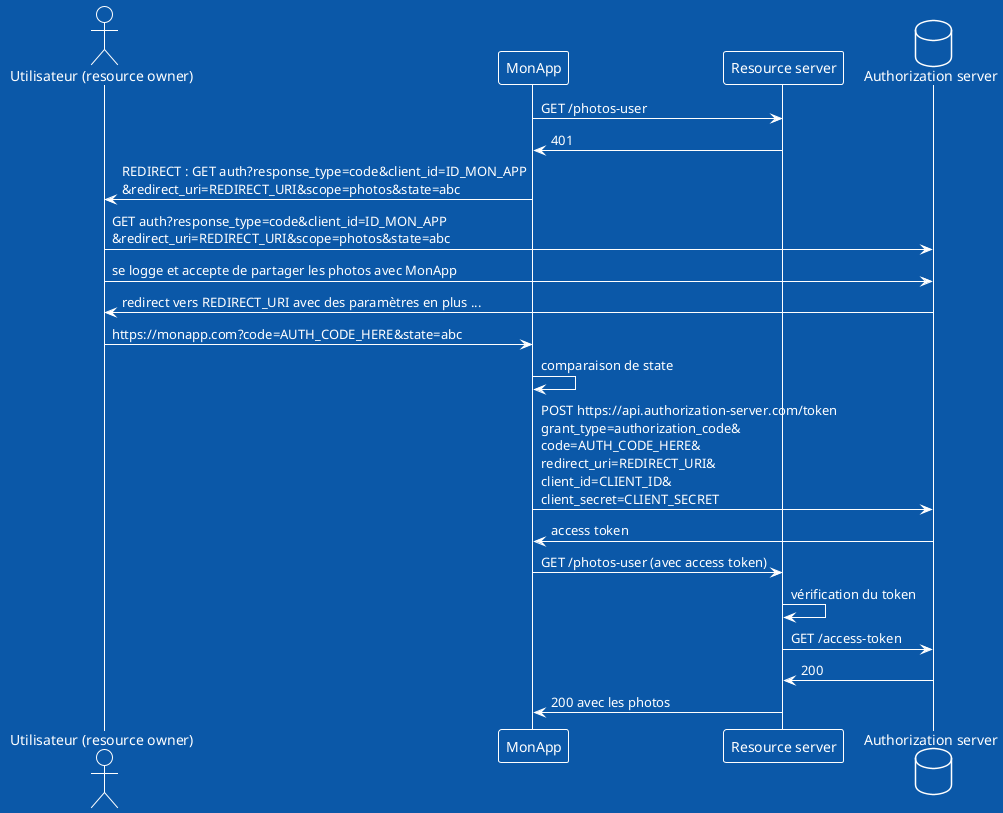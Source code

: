 @startuml
!theme amiga
actor resourceOwner as "Utilisateur (resource owner)"
participant client as "MonApp"
participant ressourceServer as "Resource server"
database authorizationServer as "Authorization server"

client -> ressourceServer: GET /photos-user
ressourceServer -> client: 401

client -> resourceOwner:  REDIRECT : GET auth?response_type=code&client_id=ID_MON_APP\
\n&redirect_uri=REDIRECT_URI&scope=photos&state=abc
resourceOwner -> authorizationServer : GET auth?response_type=code&client_id=ID_MON_APP\
\n&redirect_uri=REDIRECT_URI&scope=photos&state=abc

resourceOwner -> authorizationServer : se logge et accepte de partager les photos avec MonApp
authorizationServer -> resourceOwner : redirect vers REDIRECT_URI avec des paramètres en plus ...

resourceOwner -> client : https://monapp.com?code=AUTH_CODE_HERE&state=abc
client -> client : comparaison de state

client -> authorizationServer : POST https://api.authorization-server.com/token\
\ngrant_type=authorization_code&\
\ncode=AUTH_CODE_HERE&\
\nredirect_uri=REDIRECT_URI&\
\nclient_id=CLIENT_ID&\
\nclient_secret=CLIENT_SECRET
authorizationServer -> client : access token

client -> ressourceServer: GET /photos-user (avec access token)
ressourceServer-> ressourceServer: vérification du token
ressourceServer-> authorizationServer : GET /access-token
authorizationServer -> ressourceServer: 200
ressourceServer -> client: 200 avec les photos

@enduml
